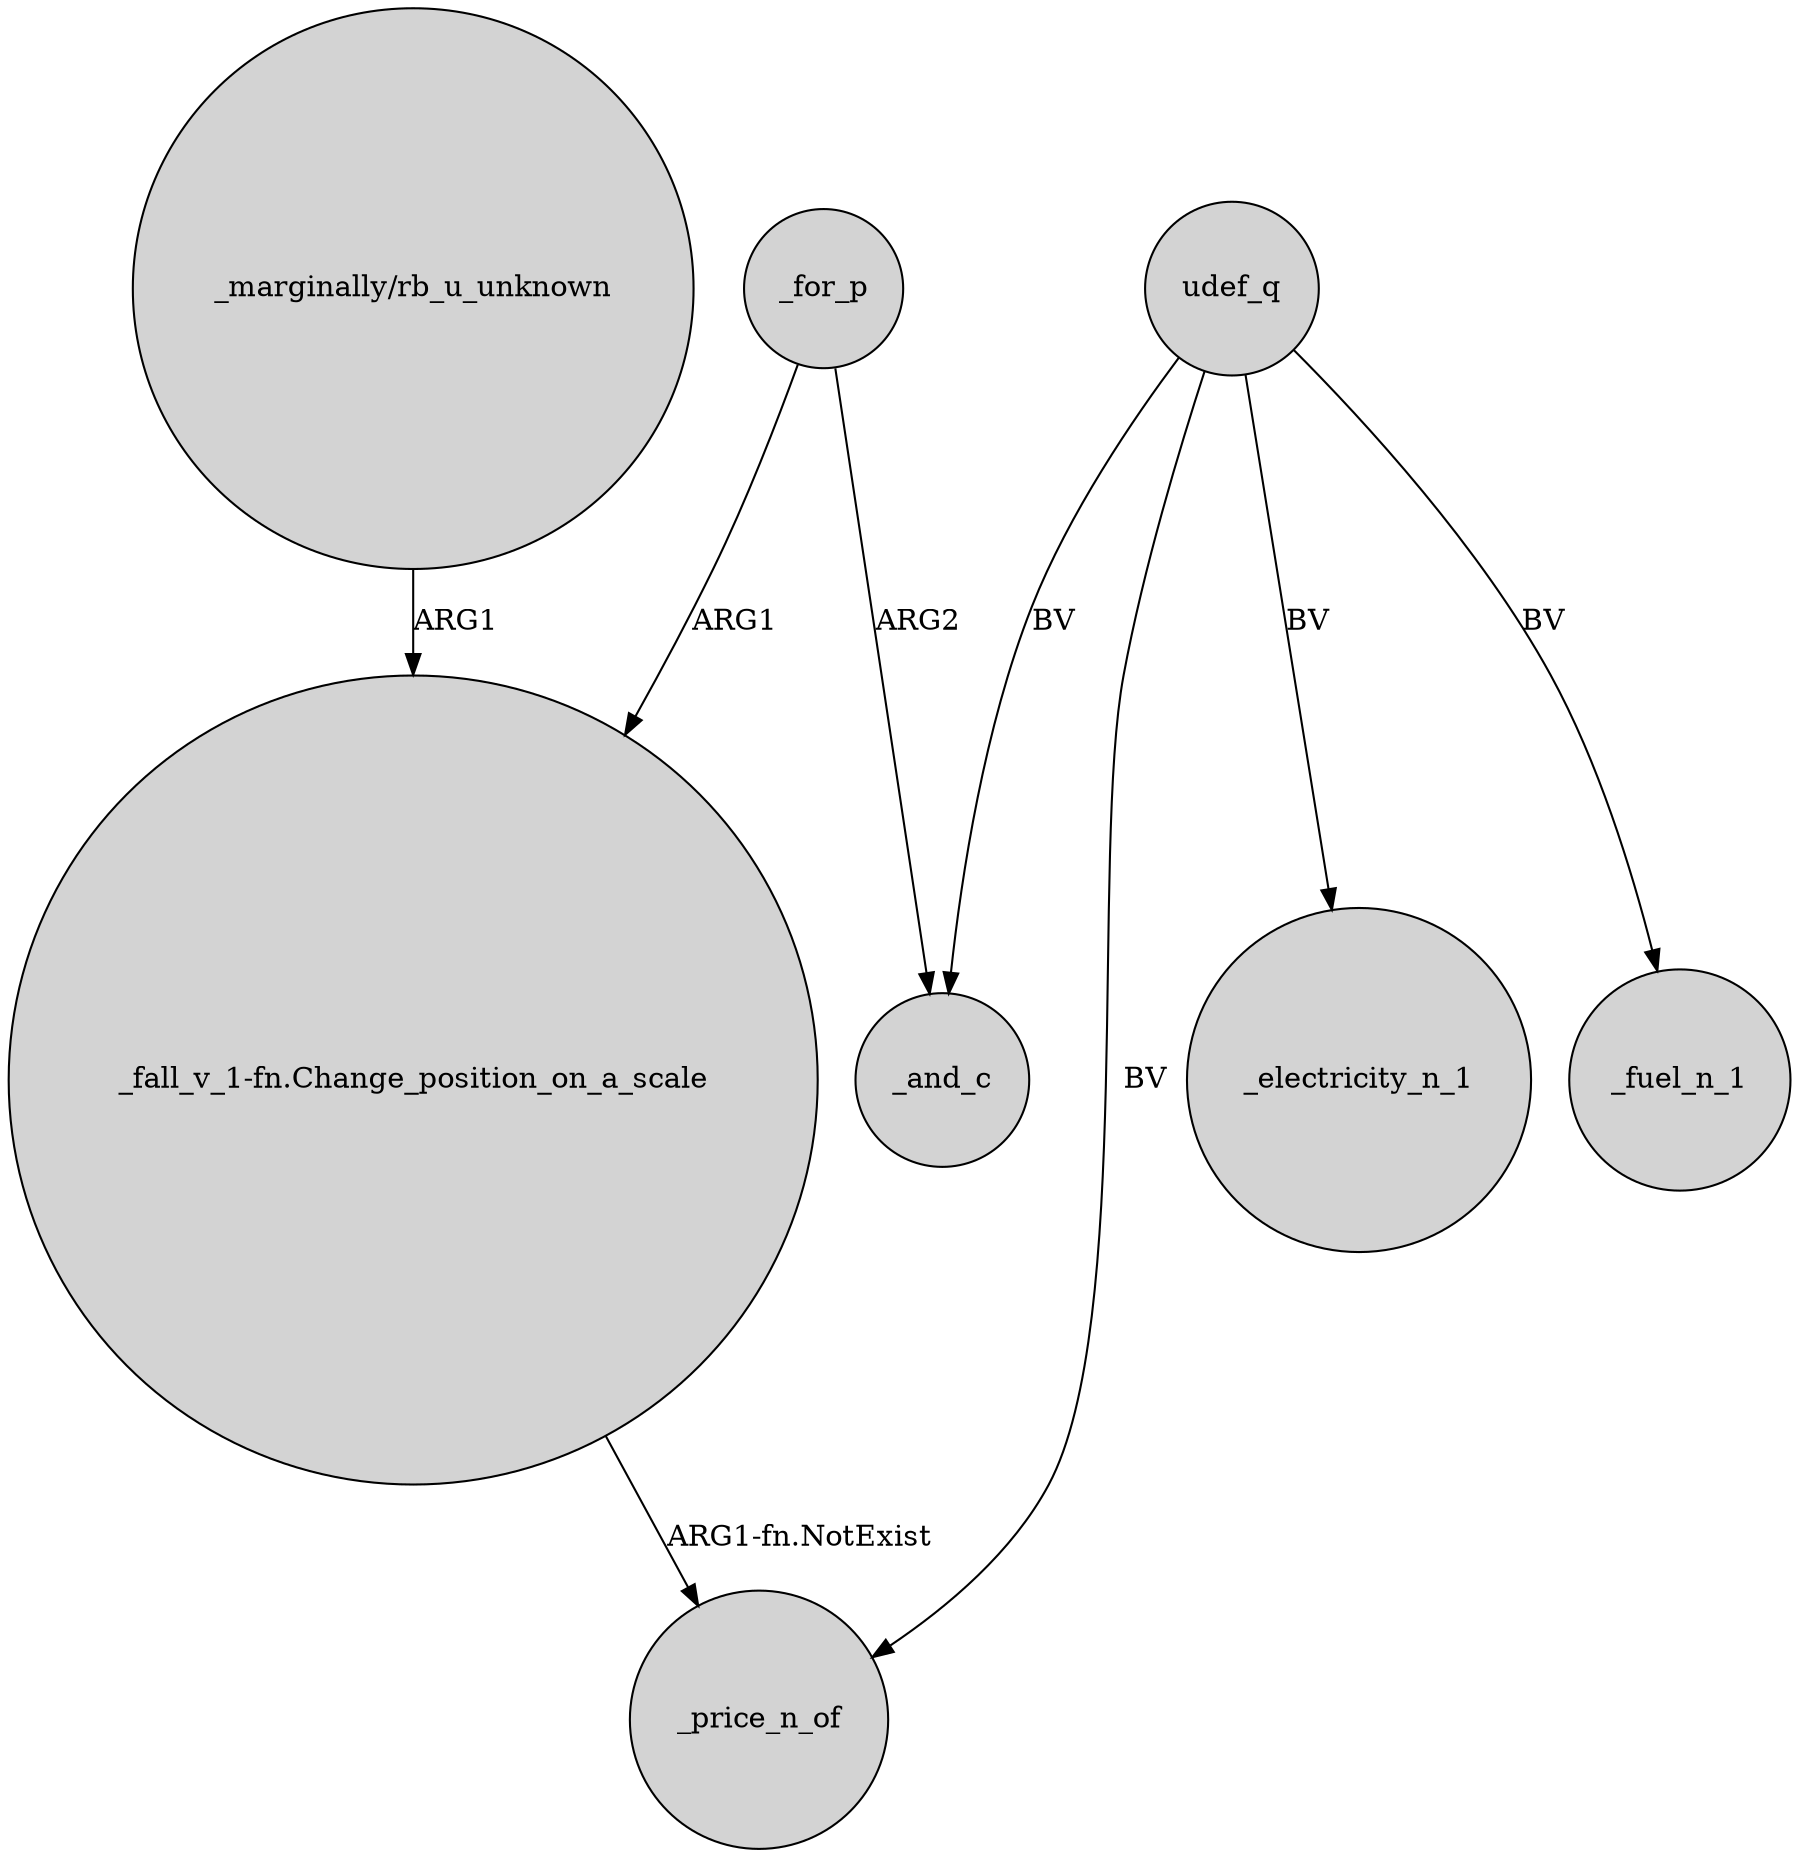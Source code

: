 digraph {
	node [shape=circle style=filled]
	_for_p -> _and_c [label=ARG2]
	udef_q -> _fuel_n_1 [label=BV]
	udef_q -> _price_n_of [label=BV]
	udef_q -> _electricity_n_1 [label=BV]
	_for_p -> "_fall_v_1-fn.Change_position_on_a_scale" [label=ARG1]
	"_fall_v_1-fn.Change_position_on_a_scale" -> _price_n_of [label="ARG1-fn.NotExist"]
	udef_q -> _and_c [label=BV]
	"_marginally/rb_u_unknown" -> "_fall_v_1-fn.Change_position_on_a_scale" [label=ARG1]
}

